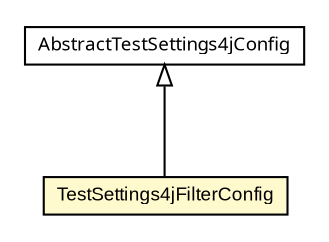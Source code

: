 #!/usr/local/bin/dot
#
# Class diagram 
# Generated by UmlGraph version 4.6 (http://www.spinellis.gr/sw/umlgraph)
#

digraph G {
	edge [fontname="arial",fontsize=10,labelfontname="arial",labelfontsize=10];
	node [fontname="arial",fontsize=10,shape=plaintext];
	// org.settings4j.config.TestSettings4jFilterConfig
	c221 [label=<<table border="0" cellborder="1" cellspacing="0" cellpadding="2" port="p" bgcolor="lemonChiffon" href="./TestSettings4jFilterConfig.html">
		<tr><td><table border="0" cellspacing="0" cellpadding="1">
			<tr><td> TestSettings4jFilterConfig </td></tr>
		</table></td></tr>
		</table>>, fontname="arial", fontcolor="black", fontsize=9.0];
	// org.settings4j.config.AbstractTestSettings4jConfig
	c224 [label=<<table border="0" cellborder="1" cellspacing="0" cellpadding="2" port="p" href="./AbstractTestSettings4jConfig.html">
		<tr><td><table border="0" cellspacing="0" cellpadding="1">
			<tr><td><font face="ariali"> AbstractTestSettings4jConfig </font></td></tr>
		</table></td></tr>
		</table>>, fontname="arial", fontcolor="black", fontsize=9.0];
	//org.settings4j.config.TestSettings4jFilterConfig extends org.settings4j.config.AbstractTestSettings4jConfig
	c224:p -> c221:p [dir=back,arrowtail=empty];
}

